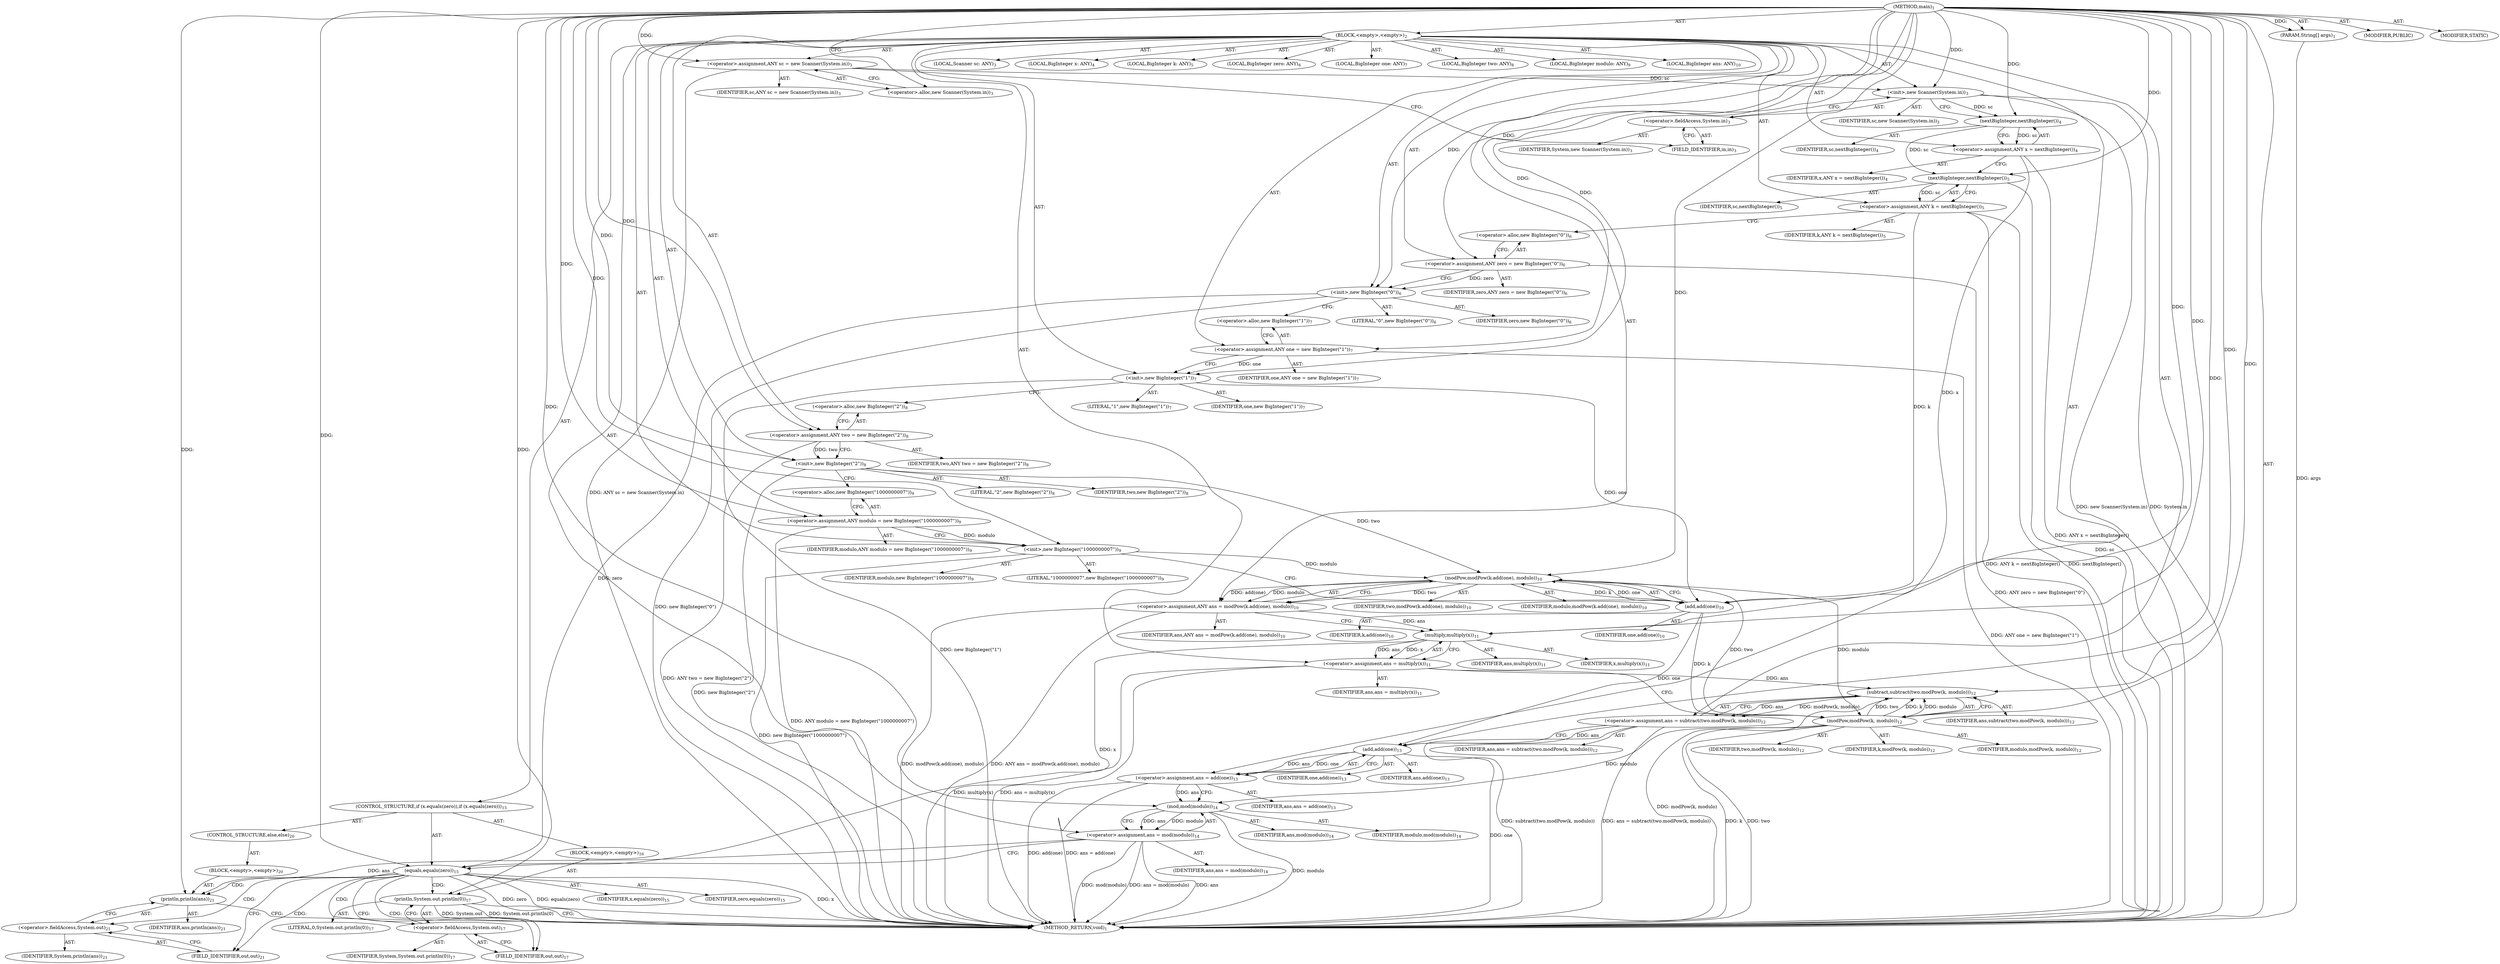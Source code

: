 digraph "main" {  
"27" [label = <(METHOD,main)<SUB>1</SUB>> ]
"28" [label = <(PARAM,String[] args)<SUB>1</SUB>> ]
"29" [label = <(BLOCK,&lt;empty&gt;,&lt;empty&gt;)<SUB>2</SUB>> ]
"4" [label = <(LOCAL,Scanner sc: ANY)<SUB>3</SUB>> ]
"30" [label = <(&lt;operator&gt;.assignment,ANY sc = new Scanner(System.in))<SUB>3</SUB>> ]
"31" [label = <(IDENTIFIER,sc,ANY sc = new Scanner(System.in))<SUB>3</SUB>> ]
"32" [label = <(&lt;operator&gt;.alloc,new Scanner(System.in))<SUB>3</SUB>> ]
"33" [label = <(&lt;init&gt;,new Scanner(System.in))<SUB>3</SUB>> ]
"3" [label = <(IDENTIFIER,sc,new Scanner(System.in))<SUB>3</SUB>> ]
"34" [label = <(&lt;operator&gt;.fieldAccess,System.in)<SUB>3</SUB>> ]
"35" [label = <(IDENTIFIER,System,new Scanner(System.in))<SUB>3</SUB>> ]
"36" [label = <(FIELD_IDENTIFIER,in,in)<SUB>3</SUB>> ]
"37" [label = <(LOCAL,BigInteger x: ANY)<SUB>4</SUB>> ]
"38" [label = <(&lt;operator&gt;.assignment,ANY x = nextBigInteger())<SUB>4</SUB>> ]
"39" [label = <(IDENTIFIER,x,ANY x = nextBigInteger())<SUB>4</SUB>> ]
"40" [label = <(nextBigInteger,nextBigInteger())<SUB>4</SUB>> ]
"41" [label = <(IDENTIFIER,sc,nextBigInteger())<SUB>4</SUB>> ]
"42" [label = <(LOCAL,BigInteger k: ANY)<SUB>5</SUB>> ]
"43" [label = <(&lt;operator&gt;.assignment,ANY k = nextBigInteger())<SUB>5</SUB>> ]
"44" [label = <(IDENTIFIER,k,ANY k = nextBigInteger())<SUB>5</SUB>> ]
"45" [label = <(nextBigInteger,nextBigInteger())<SUB>5</SUB>> ]
"46" [label = <(IDENTIFIER,sc,nextBigInteger())<SUB>5</SUB>> ]
"6" [label = <(LOCAL,BigInteger zero: ANY)<SUB>6</SUB>> ]
"47" [label = <(&lt;operator&gt;.assignment,ANY zero = new BigInteger(&quot;0&quot;))<SUB>6</SUB>> ]
"48" [label = <(IDENTIFIER,zero,ANY zero = new BigInteger(&quot;0&quot;))<SUB>6</SUB>> ]
"49" [label = <(&lt;operator&gt;.alloc,new BigInteger(&quot;0&quot;))<SUB>6</SUB>> ]
"50" [label = <(&lt;init&gt;,new BigInteger(&quot;0&quot;))<SUB>6</SUB>> ]
"5" [label = <(IDENTIFIER,zero,new BigInteger(&quot;0&quot;))<SUB>6</SUB>> ]
"51" [label = <(LITERAL,&quot;0&quot;,new BigInteger(&quot;0&quot;))<SUB>6</SUB>> ]
"8" [label = <(LOCAL,BigInteger one: ANY)<SUB>7</SUB>> ]
"52" [label = <(&lt;operator&gt;.assignment,ANY one = new BigInteger(&quot;1&quot;))<SUB>7</SUB>> ]
"53" [label = <(IDENTIFIER,one,ANY one = new BigInteger(&quot;1&quot;))<SUB>7</SUB>> ]
"54" [label = <(&lt;operator&gt;.alloc,new BigInteger(&quot;1&quot;))<SUB>7</SUB>> ]
"55" [label = <(&lt;init&gt;,new BigInteger(&quot;1&quot;))<SUB>7</SUB>> ]
"7" [label = <(IDENTIFIER,one,new BigInteger(&quot;1&quot;))<SUB>7</SUB>> ]
"56" [label = <(LITERAL,&quot;1&quot;,new BigInteger(&quot;1&quot;))<SUB>7</SUB>> ]
"10" [label = <(LOCAL,BigInteger two: ANY)<SUB>8</SUB>> ]
"57" [label = <(&lt;operator&gt;.assignment,ANY two = new BigInteger(&quot;2&quot;))<SUB>8</SUB>> ]
"58" [label = <(IDENTIFIER,two,ANY two = new BigInteger(&quot;2&quot;))<SUB>8</SUB>> ]
"59" [label = <(&lt;operator&gt;.alloc,new BigInteger(&quot;2&quot;))<SUB>8</SUB>> ]
"60" [label = <(&lt;init&gt;,new BigInteger(&quot;2&quot;))<SUB>8</SUB>> ]
"9" [label = <(IDENTIFIER,two,new BigInteger(&quot;2&quot;))<SUB>8</SUB>> ]
"61" [label = <(LITERAL,&quot;2&quot;,new BigInteger(&quot;2&quot;))<SUB>8</SUB>> ]
"12" [label = <(LOCAL,BigInteger modulo: ANY)<SUB>9</SUB>> ]
"62" [label = <(&lt;operator&gt;.assignment,ANY modulo = new BigInteger(&quot;1000000007&quot;))<SUB>9</SUB>> ]
"63" [label = <(IDENTIFIER,modulo,ANY modulo = new BigInteger(&quot;1000000007&quot;))<SUB>9</SUB>> ]
"64" [label = <(&lt;operator&gt;.alloc,new BigInteger(&quot;1000000007&quot;))<SUB>9</SUB>> ]
"65" [label = <(&lt;init&gt;,new BigInteger(&quot;1000000007&quot;))<SUB>9</SUB>> ]
"11" [label = <(IDENTIFIER,modulo,new BigInteger(&quot;1000000007&quot;))<SUB>9</SUB>> ]
"66" [label = <(LITERAL,&quot;1000000007&quot;,new BigInteger(&quot;1000000007&quot;))<SUB>9</SUB>> ]
"67" [label = <(LOCAL,BigInteger ans: ANY)<SUB>10</SUB>> ]
"68" [label = <(&lt;operator&gt;.assignment,ANY ans = modPow(k.add(one), modulo))<SUB>10</SUB>> ]
"69" [label = <(IDENTIFIER,ans,ANY ans = modPow(k.add(one), modulo))<SUB>10</SUB>> ]
"70" [label = <(modPow,modPow(k.add(one), modulo))<SUB>10</SUB>> ]
"71" [label = <(IDENTIFIER,two,modPow(k.add(one), modulo))<SUB>10</SUB>> ]
"72" [label = <(add,add(one))<SUB>10</SUB>> ]
"73" [label = <(IDENTIFIER,k,add(one))<SUB>10</SUB>> ]
"74" [label = <(IDENTIFIER,one,add(one))<SUB>10</SUB>> ]
"75" [label = <(IDENTIFIER,modulo,modPow(k.add(one), modulo))<SUB>10</SUB>> ]
"76" [label = <(&lt;operator&gt;.assignment,ans = multiply(x))<SUB>11</SUB>> ]
"77" [label = <(IDENTIFIER,ans,ans = multiply(x))<SUB>11</SUB>> ]
"78" [label = <(multiply,multiply(x))<SUB>11</SUB>> ]
"79" [label = <(IDENTIFIER,ans,multiply(x))<SUB>11</SUB>> ]
"80" [label = <(IDENTIFIER,x,multiply(x))<SUB>11</SUB>> ]
"81" [label = <(&lt;operator&gt;.assignment,ans = subtract(two.modPow(k, modulo)))<SUB>12</SUB>> ]
"82" [label = <(IDENTIFIER,ans,ans = subtract(two.modPow(k, modulo)))<SUB>12</SUB>> ]
"83" [label = <(subtract,subtract(two.modPow(k, modulo)))<SUB>12</SUB>> ]
"84" [label = <(IDENTIFIER,ans,subtract(two.modPow(k, modulo)))<SUB>12</SUB>> ]
"85" [label = <(modPow,modPow(k, modulo))<SUB>12</SUB>> ]
"86" [label = <(IDENTIFIER,two,modPow(k, modulo))<SUB>12</SUB>> ]
"87" [label = <(IDENTIFIER,k,modPow(k, modulo))<SUB>12</SUB>> ]
"88" [label = <(IDENTIFIER,modulo,modPow(k, modulo))<SUB>12</SUB>> ]
"89" [label = <(&lt;operator&gt;.assignment,ans = add(one))<SUB>13</SUB>> ]
"90" [label = <(IDENTIFIER,ans,ans = add(one))<SUB>13</SUB>> ]
"91" [label = <(add,add(one))<SUB>13</SUB>> ]
"92" [label = <(IDENTIFIER,ans,add(one))<SUB>13</SUB>> ]
"93" [label = <(IDENTIFIER,one,add(one))<SUB>13</SUB>> ]
"94" [label = <(&lt;operator&gt;.assignment,ans = mod(modulo))<SUB>14</SUB>> ]
"95" [label = <(IDENTIFIER,ans,ans = mod(modulo))<SUB>14</SUB>> ]
"96" [label = <(mod,mod(modulo))<SUB>14</SUB>> ]
"97" [label = <(IDENTIFIER,ans,mod(modulo))<SUB>14</SUB>> ]
"98" [label = <(IDENTIFIER,modulo,mod(modulo))<SUB>14</SUB>> ]
"99" [label = <(CONTROL_STRUCTURE,if (x.equals(zero)),if (x.equals(zero)))<SUB>15</SUB>> ]
"100" [label = <(equals,equals(zero))<SUB>15</SUB>> ]
"101" [label = <(IDENTIFIER,x,equals(zero))<SUB>15</SUB>> ]
"102" [label = <(IDENTIFIER,zero,equals(zero))<SUB>15</SUB>> ]
"103" [label = <(BLOCK,&lt;empty&gt;,&lt;empty&gt;)<SUB>16</SUB>> ]
"104" [label = <(println,System.out.println(0))<SUB>17</SUB>> ]
"105" [label = <(&lt;operator&gt;.fieldAccess,System.out)<SUB>17</SUB>> ]
"106" [label = <(IDENTIFIER,System,System.out.println(0))<SUB>17</SUB>> ]
"107" [label = <(FIELD_IDENTIFIER,out,out)<SUB>17</SUB>> ]
"108" [label = <(LITERAL,0,System.out.println(0))<SUB>17</SUB>> ]
"109" [label = <(CONTROL_STRUCTURE,else,else)<SUB>20</SUB>> ]
"110" [label = <(BLOCK,&lt;empty&gt;,&lt;empty&gt;)<SUB>20</SUB>> ]
"111" [label = <(println,println(ans))<SUB>21</SUB>> ]
"112" [label = <(&lt;operator&gt;.fieldAccess,System.out)<SUB>21</SUB>> ]
"113" [label = <(IDENTIFIER,System,println(ans))<SUB>21</SUB>> ]
"114" [label = <(FIELD_IDENTIFIER,out,out)<SUB>21</SUB>> ]
"115" [label = <(IDENTIFIER,ans,println(ans))<SUB>21</SUB>> ]
"116" [label = <(MODIFIER,PUBLIC)> ]
"117" [label = <(MODIFIER,STATIC)> ]
"118" [label = <(METHOD_RETURN,void)<SUB>1</SUB>> ]
  "27" -> "28"  [ label = "AST: "] 
  "27" -> "29"  [ label = "AST: "] 
  "27" -> "116"  [ label = "AST: "] 
  "27" -> "117"  [ label = "AST: "] 
  "27" -> "118"  [ label = "AST: "] 
  "29" -> "4"  [ label = "AST: "] 
  "29" -> "30"  [ label = "AST: "] 
  "29" -> "33"  [ label = "AST: "] 
  "29" -> "37"  [ label = "AST: "] 
  "29" -> "38"  [ label = "AST: "] 
  "29" -> "42"  [ label = "AST: "] 
  "29" -> "43"  [ label = "AST: "] 
  "29" -> "6"  [ label = "AST: "] 
  "29" -> "47"  [ label = "AST: "] 
  "29" -> "50"  [ label = "AST: "] 
  "29" -> "8"  [ label = "AST: "] 
  "29" -> "52"  [ label = "AST: "] 
  "29" -> "55"  [ label = "AST: "] 
  "29" -> "10"  [ label = "AST: "] 
  "29" -> "57"  [ label = "AST: "] 
  "29" -> "60"  [ label = "AST: "] 
  "29" -> "12"  [ label = "AST: "] 
  "29" -> "62"  [ label = "AST: "] 
  "29" -> "65"  [ label = "AST: "] 
  "29" -> "67"  [ label = "AST: "] 
  "29" -> "68"  [ label = "AST: "] 
  "29" -> "76"  [ label = "AST: "] 
  "29" -> "81"  [ label = "AST: "] 
  "29" -> "89"  [ label = "AST: "] 
  "29" -> "94"  [ label = "AST: "] 
  "29" -> "99"  [ label = "AST: "] 
  "30" -> "31"  [ label = "AST: "] 
  "30" -> "32"  [ label = "AST: "] 
  "33" -> "3"  [ label = "AST: "] 
  "33" -> "34"  [ label = "AST: "] 
  "34" -> "35"  [ label = "AST: "] 
  "34" -> "36"  [ label = "AST: "] 
  "38" -> "39"  [ label = "AST: "] 
  "38" -> "40"  [ label = "AST: "] 
  "40" -> "41"  [ label = "AST: "] 
  "43" -> "44"  [ label = "AST: "] 
  "43" -> "45"  [ label = "AST: "] 
  "45" -> "46"  [ label = "AST: "] 
  "47" -> "48"  [ label = "AST: "] 
  "47" -> "49"  [ label = "AST: "] 
  "50" -> "5"  [ label = "AST: "] 
  "50" -> "51"  [ label = "AST: "] 
  "52" -> "53"  [ label = "AST: "] 
  "52" -> "54"  [ label = "AST: "] 
  "55" -> "7"  [ label = "AST: "] 
  "55" -> "56"  [ label = "AST: "] 
  "57" -> "58"  [ label = "AST: "] 
  "57" -> "59"  [ label = "AST: "] 
  "60" -> "9"  [ label = "AST: "] 
  "60" -> "61"  [ label = "AST: "] 
  "62" -> "63"  [ label = "AST: "] 
  "62" -> "64"  [ label = "AST: "] 
  "65" -> "11"  [ label = "AST: "] 
  "65" -> "66"  [ label = "AST: "] 
  "68" -> "69"  [ label = "AST: "] 
  "68" -> "70"  [ label = "AST: "] 
  "70" -> "71"  [ label = "AST: "] 
  "70" -> "72"  [ label = "AST: "] 
  "70" -> "75"  [ label = "AST: "] 
  "72" -> "73"  [ label = "AST: "] 
  "72" -> "74"  [ label = "AST: "] 
  "76" -> "77"  [ label = "AST: "] 
  "76" -> "78"  [ label = "AST: "] 
  "78" -> "79"  [ label = "AST: "] 
  "78" -> "80"  [ label = "AST: "] 
  "81" -> "82"  [ label = "AST: "] 
  "81" -> "83"  [ label = "AST: "] 
  "83" -> "84"  [ label = "AST: "] 
  "83" -> "85"  [ label = "AST: "] 
  "85" -> "86"  [ label = "AST: "] 
  "85" -> "87"  [ label = "AST: "] 
  "85" -> "88"  [ label = "AST: "] 
  "89" -> "90"  [ label = "AST: "] 
  "89" -> "91"  [ label = "AST: "] 
  "91" -> "92"  [ label = "AST: "] 
  "91" -> "93"  [ label = "AST: "] 
  "94" -> "95"  [ label = "AST: "] 
  "94" -> "96"  [ label = "AST: "] 
  "96" -> "97"  [ label = "AST: "] 
  "96" -> "98"  [ label = "AST: "] 
  "99" -> "100"  [ label = "AST: "] 
  "99" -> "103"  [ label = "AST: "] 
  "99" -> "109"  [ label = "AST: "] 
  "100" -> "101"  [ label = "AST: "] 
  "100" -> "102"  [ label = "AST: "] 
  "103" -> "104"  [ label = "AST: "] 
  "104" -> "105"  [ label = "AST: "] 
  "104" -> "108"  [ label = "AST: "] 
  "105" -> "106"  [ label = "AST: "] 
  "105" -> "107"  [ label = "AST: "] 
  "109" -> "110"  [ label = "AST: "] 
  "110" -> "111"  [ label = "AST: "] 
  "111" -> "112"  [ label = "AST: "] 
  "111" -> "115"  [ label = "AST: "] 
  "112" -> "113"  [ label = "AST: "] 
  "112" -> "114"  [ label = "AST: "] 
  "30" -> "36"  [ label = "CFG: "] 
  "33" -> "40"  [ label = "CFG: "] 
  "38" -> "45"  [ label = "CFG: "] 
  "43" -> "49"  [ label = "CFG: "] 
  "47" -> "50"  [ label = "CFG: "] 
  "50" -> "54"  [ label = "CFG: "] 
  "52" -> "55"  [ label = "CFG: "] 
  "55" -> "59"  [ label = "CFG: "] 
  "57" -> "60"  [ label = "CFG: "] 
  "60" -> "64"  [ label = "CFG: "] 
  "62" -> "65"  [ label = "CFG: "] 
  "65" -> "72"  [ label = "CFG: "] 
  "68" -> "78"  [ label = "CFG: "] 
  "76" -> "85"  [ label = "CFG: "] 
  "81" -> "91"  [ label = "CFG: "] 
  "89" -> "96"  [ label = "CFG: "] 
  "94" -> "100"  [ label = "CFG: "] 
  "32" -> "30"  [ label = "CFG: "] 
  "34" -> "33"  [ label = "CFG: "] 
  "40" -> "38"  [ label = "CFG: "] 
  "45" -> "43"  [ label = "CFG: "] 
  "49" -> "47"  [ label = "CFG: "] 
  "54" -> "52"  [ label = "CFG: "] 
  "59" -> "57"  [ label = "CFG: "] 
  "64" -> "62"  [ label = "CFG: "] 
  "70" -> "68"  [ label = "CFG: "] 
  "78" -> "76"  [ label = "CFG: "] 
  "83" -> "81"  [ label = "CFG: "] 
  "91" -> "89"  [ label = "CFG: "] 
  "96" -> "94"  [ label = "CFG: "] 
  "100" -> "107"  [ label = "CFG: "] 
  "100" -> "114"  [ label = "CFG: "] 
  "36" -> "34"  [ label = "CFG: "] 
  "72" -> "70"  [ label = "CFG: "] 
  "85" -> "83"  [ label = "CFG: "] 
  "104" -> "118"  [ label = "CFG: "] 
  "105" -> "104"  [ label = "CFG: "] 
  "111" -> "118"  [ label = "CFG: "] 
  "107" -> "105"  [ label = "CFG: "] 
  "112" -> "111"  [ label = "CFG: "] 
  "114" -> "112"  [ label = "CFG: "] 
  "27" -> "32"  [ label = "CFG: "] 
  "28" -> "118"  [ label = "DDG: args"] 
  "30" -> "118"  [ label = "DDG: ANY sc = new Scanner(System.in)"] 
  "33" -> "118"  [ label = "DDG: System.in"] 
  "33" -> "118"  [ label = "DDG: new Scanner(System.in)"] 
  "38" -> "118"  [ label = "DDG: ANY x = nextBigInteger()"] 
  "45" -> "118"  [ label = "DDG: sc"] 
  "43" -> "118"  [ label = "DDG: nextBigInteger()"] 
  "43" -> "118"  [ label = "DDG: ANY k = nextBigInteger()"] 
  "47" -> "118"  [ label = "DDG: ANY zero = new BigInteger(&quot;0&quot;)"] 
  "50" -> "118"  [ label = "DDG: new BigInteger(&quot;0&quot;)"] 
  "52" -> "118"  [ label = "DDG: ANY one = new BigInteger(&quot;1&quot;)"] 
  "55" -> "118"  [ label = "DDG: new BigInteger(&quot;1&quot;)"] 
  "57" -> "118"  [ label = "DDG: ANY two = new BigInteger(&quot;2&quot;)"] 
  "60" -> "118"  [ label = "DDG: new BigInteger(&quot;2&quot;)"] 
  "62" -> "118"  [ label = "DDG: ANY modulo = new BigInteger(&quot;1000000007&quot;)"] 
  "65" -> "118"  [ label = "DDG: new BigInteger(&quot;1000000007&quot;)"] 
  "68" -> "118"  [ label = "DDG: modPow(k.add(one), modulo)"] 
  "68" -> "118"  [ label = "DDG: ANY ans = modPow(k.add(one), modulo)"] 
  "76" -> "118"  [ label = "DDG: multiply(x)"] 
  "76" -> "118"  [ label = "DDG: ans = multiply(x)"] 
  "85" -> "118"  [ label = "DDG: two"] 
  "85" -> "118"  [ label = "DDG: k"] 
  "83" -> "118"  [ label = "DDG: modPow(k, modulo)"] 
  "81" -> "118"  [ label = "DDG: subtract(two.modPow(k, modulo))"] 
  "81" -> "118"  [ label = "DDG: ans = subtract(two.modPow(k, modulo))"] 
  "91" -> "118"  [ label = "DDG: one"] 
  "89" -> "118"  [ label = "DDG: add(one)"] 
  "89" -> "118"  [ label = "DDG: ans = add(one)"] 
  "94" -> "118"  [ label = "DDG: ans"] 
  "96" -> "118"  [ label = "DDG: modulo"] 
  "94" -> "118"  [ label = "DDG: mod(modulo)"] 
  "94" -> "118"  [ label = "DDG: ans = mod(modulo)"] 
  "100" -> "118"  [ label = "DDG: x"] 
  "100" -> "118"  [ label = "DDG: zero"] 
  "100" -> "118"  [ label = "DDG: equals(zero)"] 
  "104" -> "118"  [ label = "DDG: System.out"] 
  "104" -> "118"  [ label = "DDG: System.out.println(0)"] 
  "27" -> "28"  [ label = "DDG: "] 
  "27" -> "30"  [ label = "DDG: "] 
  "40" -> "38"  [ label = "DDG: sc"] 
  "45" -> "43"  [ label = "DDG: sc"] 
  "27" -> "47"  [ label = "DDG: "] 
  "27" -> "52"  [ label = "DDG: "] 
  "27" -> "57"  [ label = "DDG: "] 
  "27" -> "62"  [ label = "DDG: "] 
  "70" -> "68"  [ label = "DDG: two"] 
  "70" -> "68"  [ label = "DDG: add(one)"] 
  "70" -> "68"  [ label = "DDG: modulo"] 
  "78" -> "76"  [ label = "DDG: ans"] 
  "78" -> "76"  [ label = "DDG: x"] 
  "83" -> "81"  [ label = "DDG: ans"] 
  "83" -> "81"  [ label = "DDG: modPow(k, modulo)"] 
  "91" -> "89"  [ label = "DDG: ans"] 
  "91" -> "89"  [ label = "DDG: one"] 
  "96" -> "94"  [ label = "DDG: ans"] 
  "96" -> "94"  [ label = "DDG: modulo"] 
  "30" -> "33"  [ label = "DDG: sc"] 
  "27" -> "33"  [ label = "DDG: "] 
  "47" -> "50"  [ label = "DDG: zero"] 
  "27" -> "50"  [ label = "DDG: "] 
  "52" -> "55"  [ label = "DDG: one"] 
  "27" -> "55"  [ label = "DDG: "] 
  "57" -> "60"  [ label = "DDG: two"] 
  "27" -> "60"  [ label = "DDG: "] 
  "62" -> "65"  [ label = "DDG: modulo"] 
  "27" -> "65"  [ label = "DDG: "] 
  "33" -> "40"  [ label = "DDG: sc"] 
  "27" -> "40"  [ label = "DDG: "] 
  "40" -> "45"  [ label = "DDG: sc"] 
  "27" -> "45"  [ label = "DDG: "] 
  "60" -> "70"  [ label = "DDG: two"] 
  "27" -> "70"  [ label = "DDG: "] 
  "72" -> "70"  [ label = "DDG: k"] 
  "72" -> "70"  [ label = "DDG: one"] 
  "65" -> "70"  [ label = "DDG: modulo"] 
  "68" -> "78"  [ label = "DDG: ans"] 
  "27" -> "78"  [ label = "DDG: "] 
  "38" -> "78"  [ label = "DDG: x"] 
  "76" -> "83"  [ label = "DDG: ans"] 
  "27" -> "83"  [ label = "DDG: "] 
  "85" -> "83"  [ label = "DDG: two"] 
  "85" -> "83"  [ label = "DDG: k"] 
  "85" -> "83"  [ label = "DDG: modulo"] 
  "81" -> "91"  [ label = "DDG: ans"] 
  "27" -> "91"  [ label = "DDG: "] 
  "72" -> "91"  [ label = "DDG: one"] 
  "89" -> "96"  [ label = "DDG: ans"] 
  "27" -> "96"  [ label = "DDG: "] 
  "85" -> "96"  [ label = "DDG: modulo"] 
  "78" -> "100"  [ label = "DDG: x"] 
  "27" -> "100"  [ label = "DDG: "] 
  "50" -> "100"  [ label = "DDG: zero"] 
  "43" -> "72"  [ label = "DDG: k"] 
  "27" -> "72"  [ label = "DDG: "] 
  "55" -> "72"  [ label = "DDG: one"] 
  "70" -> "85"  [ label = "DDG: two"] 
  "27" -> "85"  [ label = "DDG: "] 
  "72" -> "85"  [ label = "DDG: k"] 
  "70" -> "85"  [ label = "DDG: modulo"] 
  "27" -> "104"  [ label = "DDG: "] 
  "94" -> "111"  [ label = "DDG: ans"] 
  "27" -> "111"  [ label = "DDG: "] 
  "100" -> "114"  [ label = "CDG: "] 
  "100" -> "107"  [ label = "CDG: "] 
  "100" -> "104"  [ label = "CDG: "] 
  "100" -> "112"  [ label = "CDG: "] 
  "100" -> "105"  [ label = "CDG: "] 
  "100" -> "111"  [ label = "CDG: "] 
}
